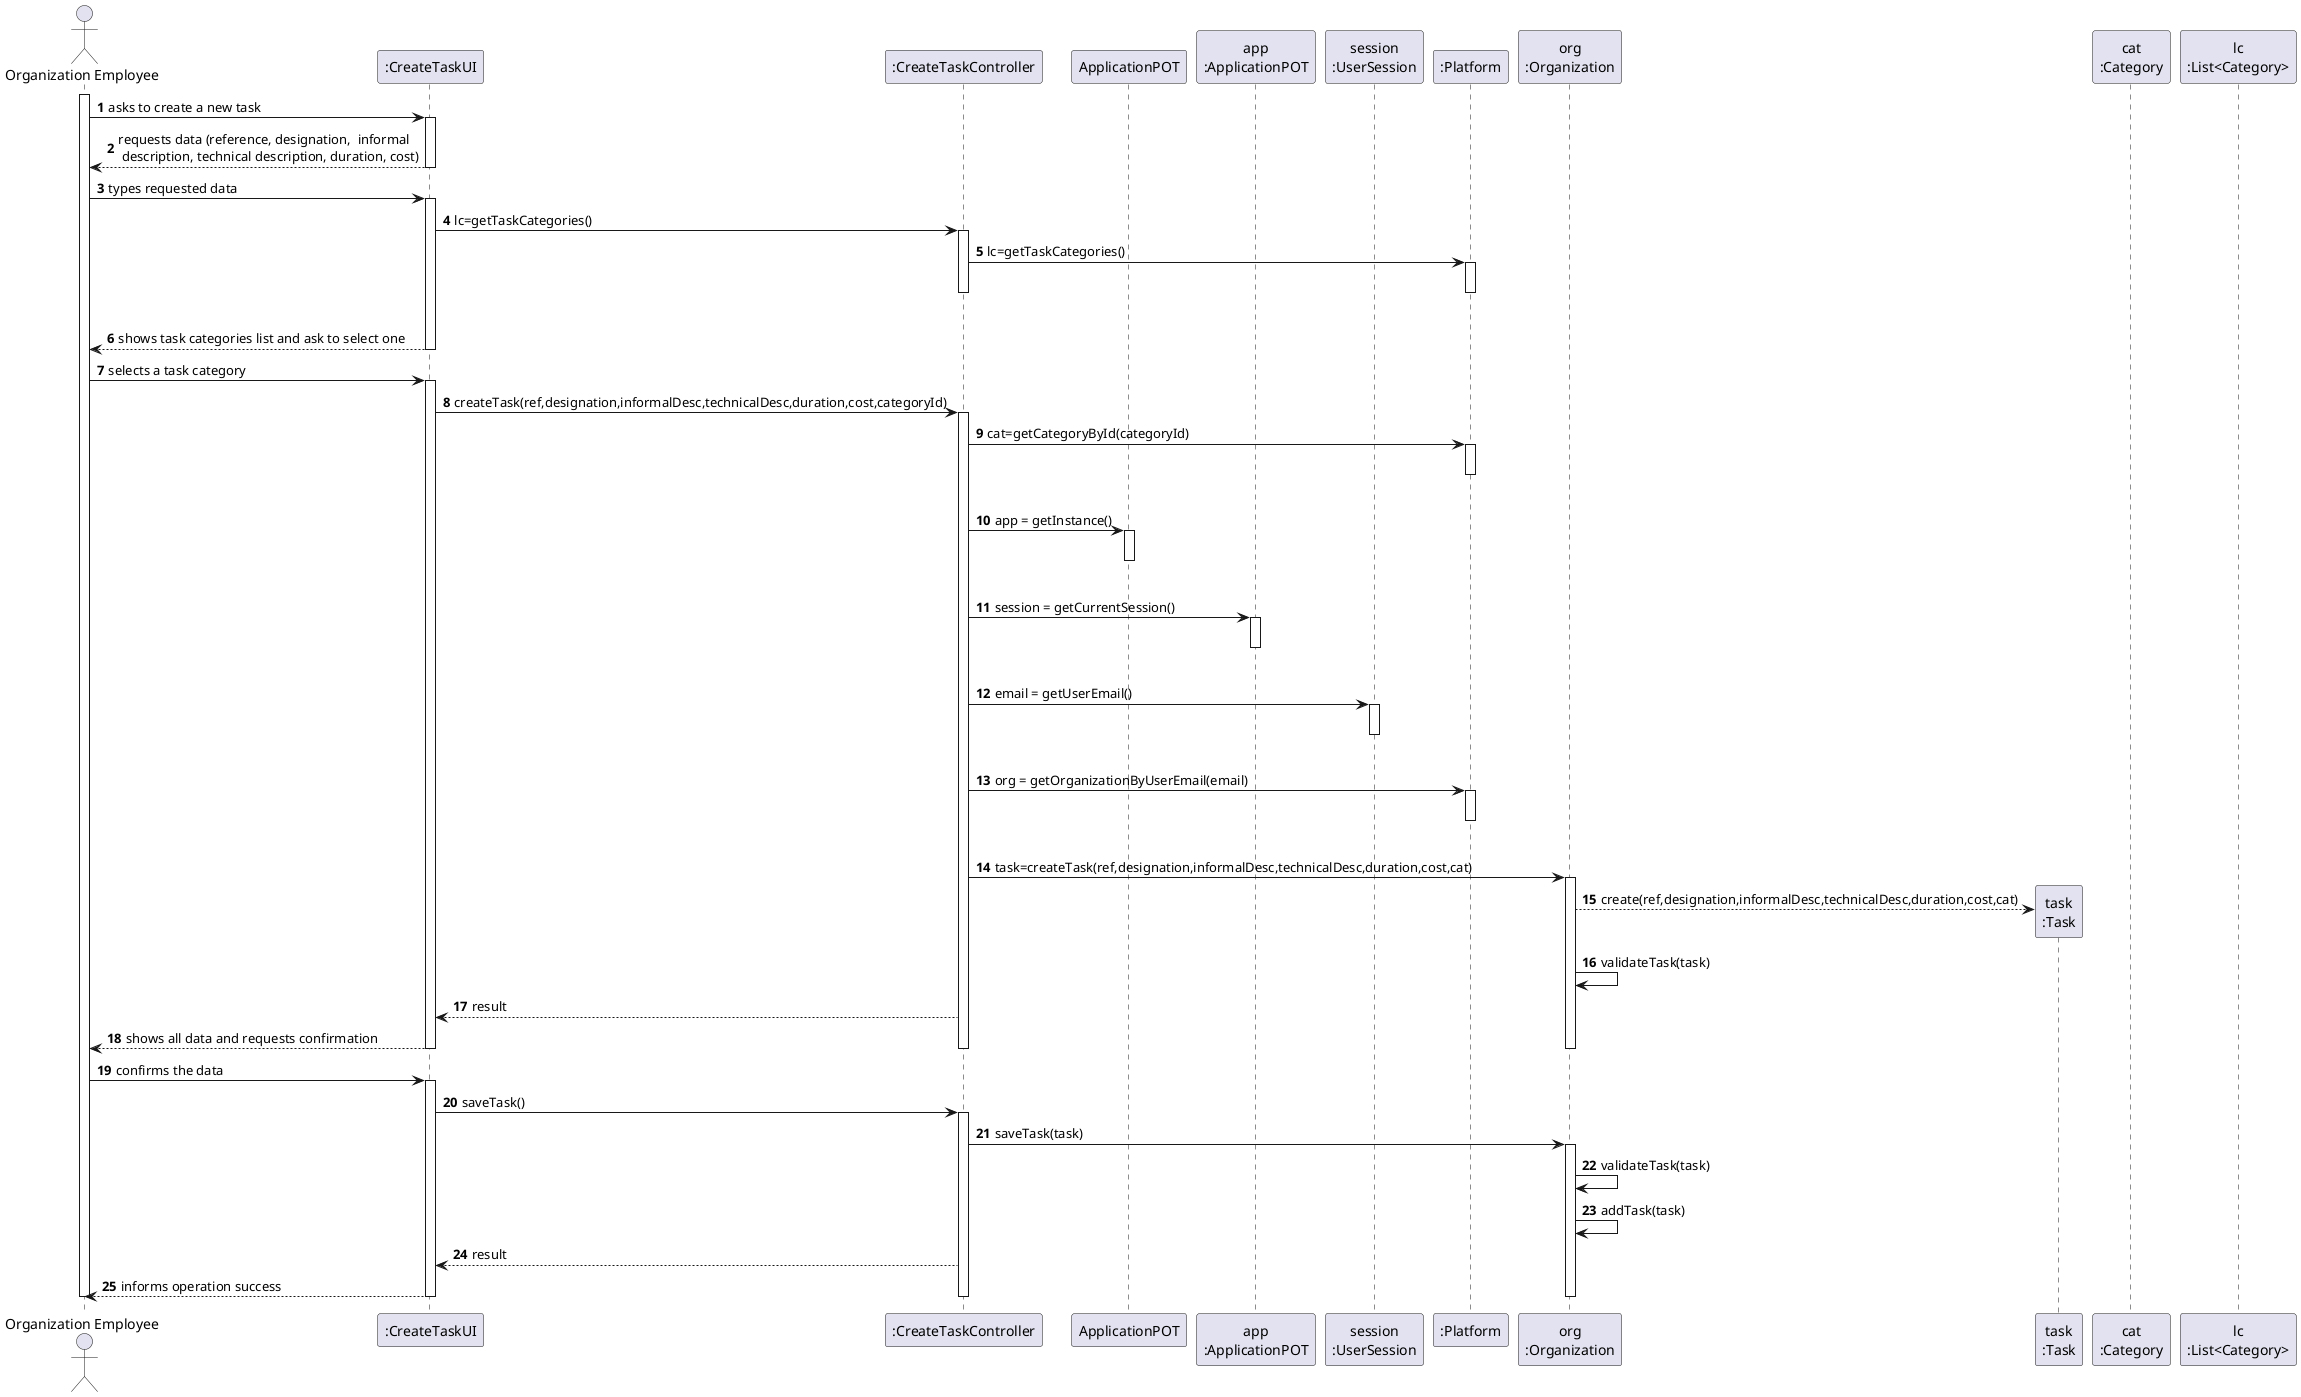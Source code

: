 @startuml
autonumber
'hide footbox
actor "Organization Employee" as ADM

participant ":CreateTaskUI" as UI
participant ":CreateTaskController" as CTRL
participant "ApplicationPOT" as _APP
participant "app\n:ApplicationPOT" as APP
participant "session\n:UserSession" as SESSAO
participant ":Platform" as PLAT
participant "org\n:Organization" as ORG
participant "task\n:Task" as TAREFA
participant "cat\n:Category" as CAT
participant "lc\n:List<Category>" as LIST_CAT

activate ADM
ADM -> UI : asks to create a new task
activate UI
UI --> ADM : requests data (reference, designation,  informal \n description, technical description, duration, cost)
deactivate UI

ADM -> UI : types requested data
activate UI

UI -> CTRL : lc=getTaskCategories()
activate CTRL

CTRL -> PLAT : lc=getTaskCategories()
activate PLAT
|||
deactivate PLAT
deactivate CTRL

UI --> ADM : shows task categories list and ask to select one
deactivate PLAT
deactivate UI

ADM -> UI : selects a task category
activate UI

UI -> CTRL : createTask(ref,designation,informalDesc,technicalDesc,duration,cost,categoryId)
activate CTRL

CTRL -> PLAT : cat=getCategoryById(categoryId)
activate PLAT
|||
deactivate PLAT

CTRL -> _APP: app = getInstance()
activate _APP
|||
deactivate _APP

CTRL -> APP: session = getCurrentSession()
activate APP
|||
deactivate APP

CTRL -> SESSAO: email = getUserEmail()
activate SESSAO
|||
deactivate SESSAO

CTRL -> PLAT: org = getOrganizationByUserEmail(email)
activate PLAT
|||
deactivate PLAT

CTRL -> ORG: task=createTask(ref,designation,informalDesc,technicalDesc,duration,cost,cat)
activate ORG

ORG --> TAREFA**: create(ref,designation,informalDesc,technicalDesc,duration,cost,cat)
ORG -> ORG: validateTask(task)

CTRL --> UI: result

UI --> ADM: shows all data and requests confirmation
deactivate ORG
deactivate PLAT
deactivate CTRL
deactivate UI

ADM -> UI : confirms the data
activate UI
UI -> CTRL : saveTask()
activate CTRL

CTRL -> ORG : saveTask(task)
activate ORG

ORG -> ORG: validateTask(task)
ORG -> ORG: addTask(task)

CTRL --> UI: result

UI --> ADM : informs operation success
deactivate ORG
deactivate CTRL
deactivate UI

deactivate ADM

@enduml